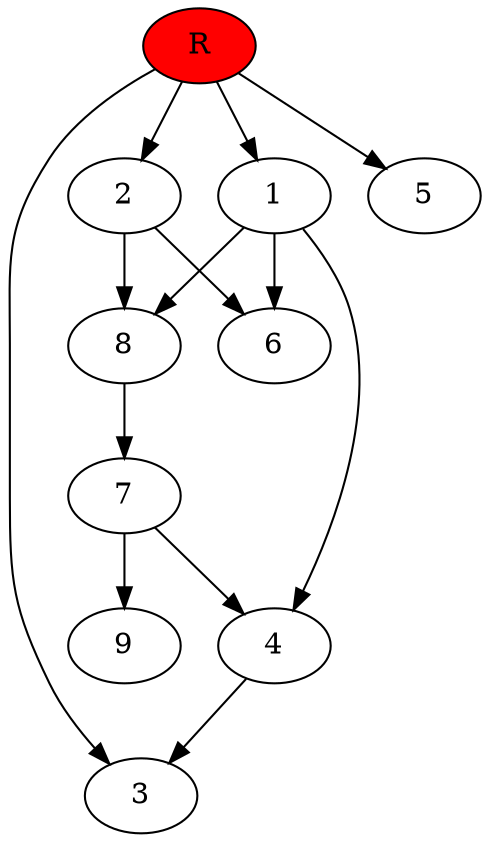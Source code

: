 digraph prb34347 {
	1
	2
	3
	4
	5
	6
	7
	8
	R [fillcolor="#ff0000" style=filled]
	1 -> 4
	1 -> 6
	1 -> 8
	2 -> 6
	2 -> 8
	4 -> 3
	7 -> 4
	7 -> 9
	8 -> 7
	R -> 1
	R -> 2
	R -> 3
	R -> 5
}
